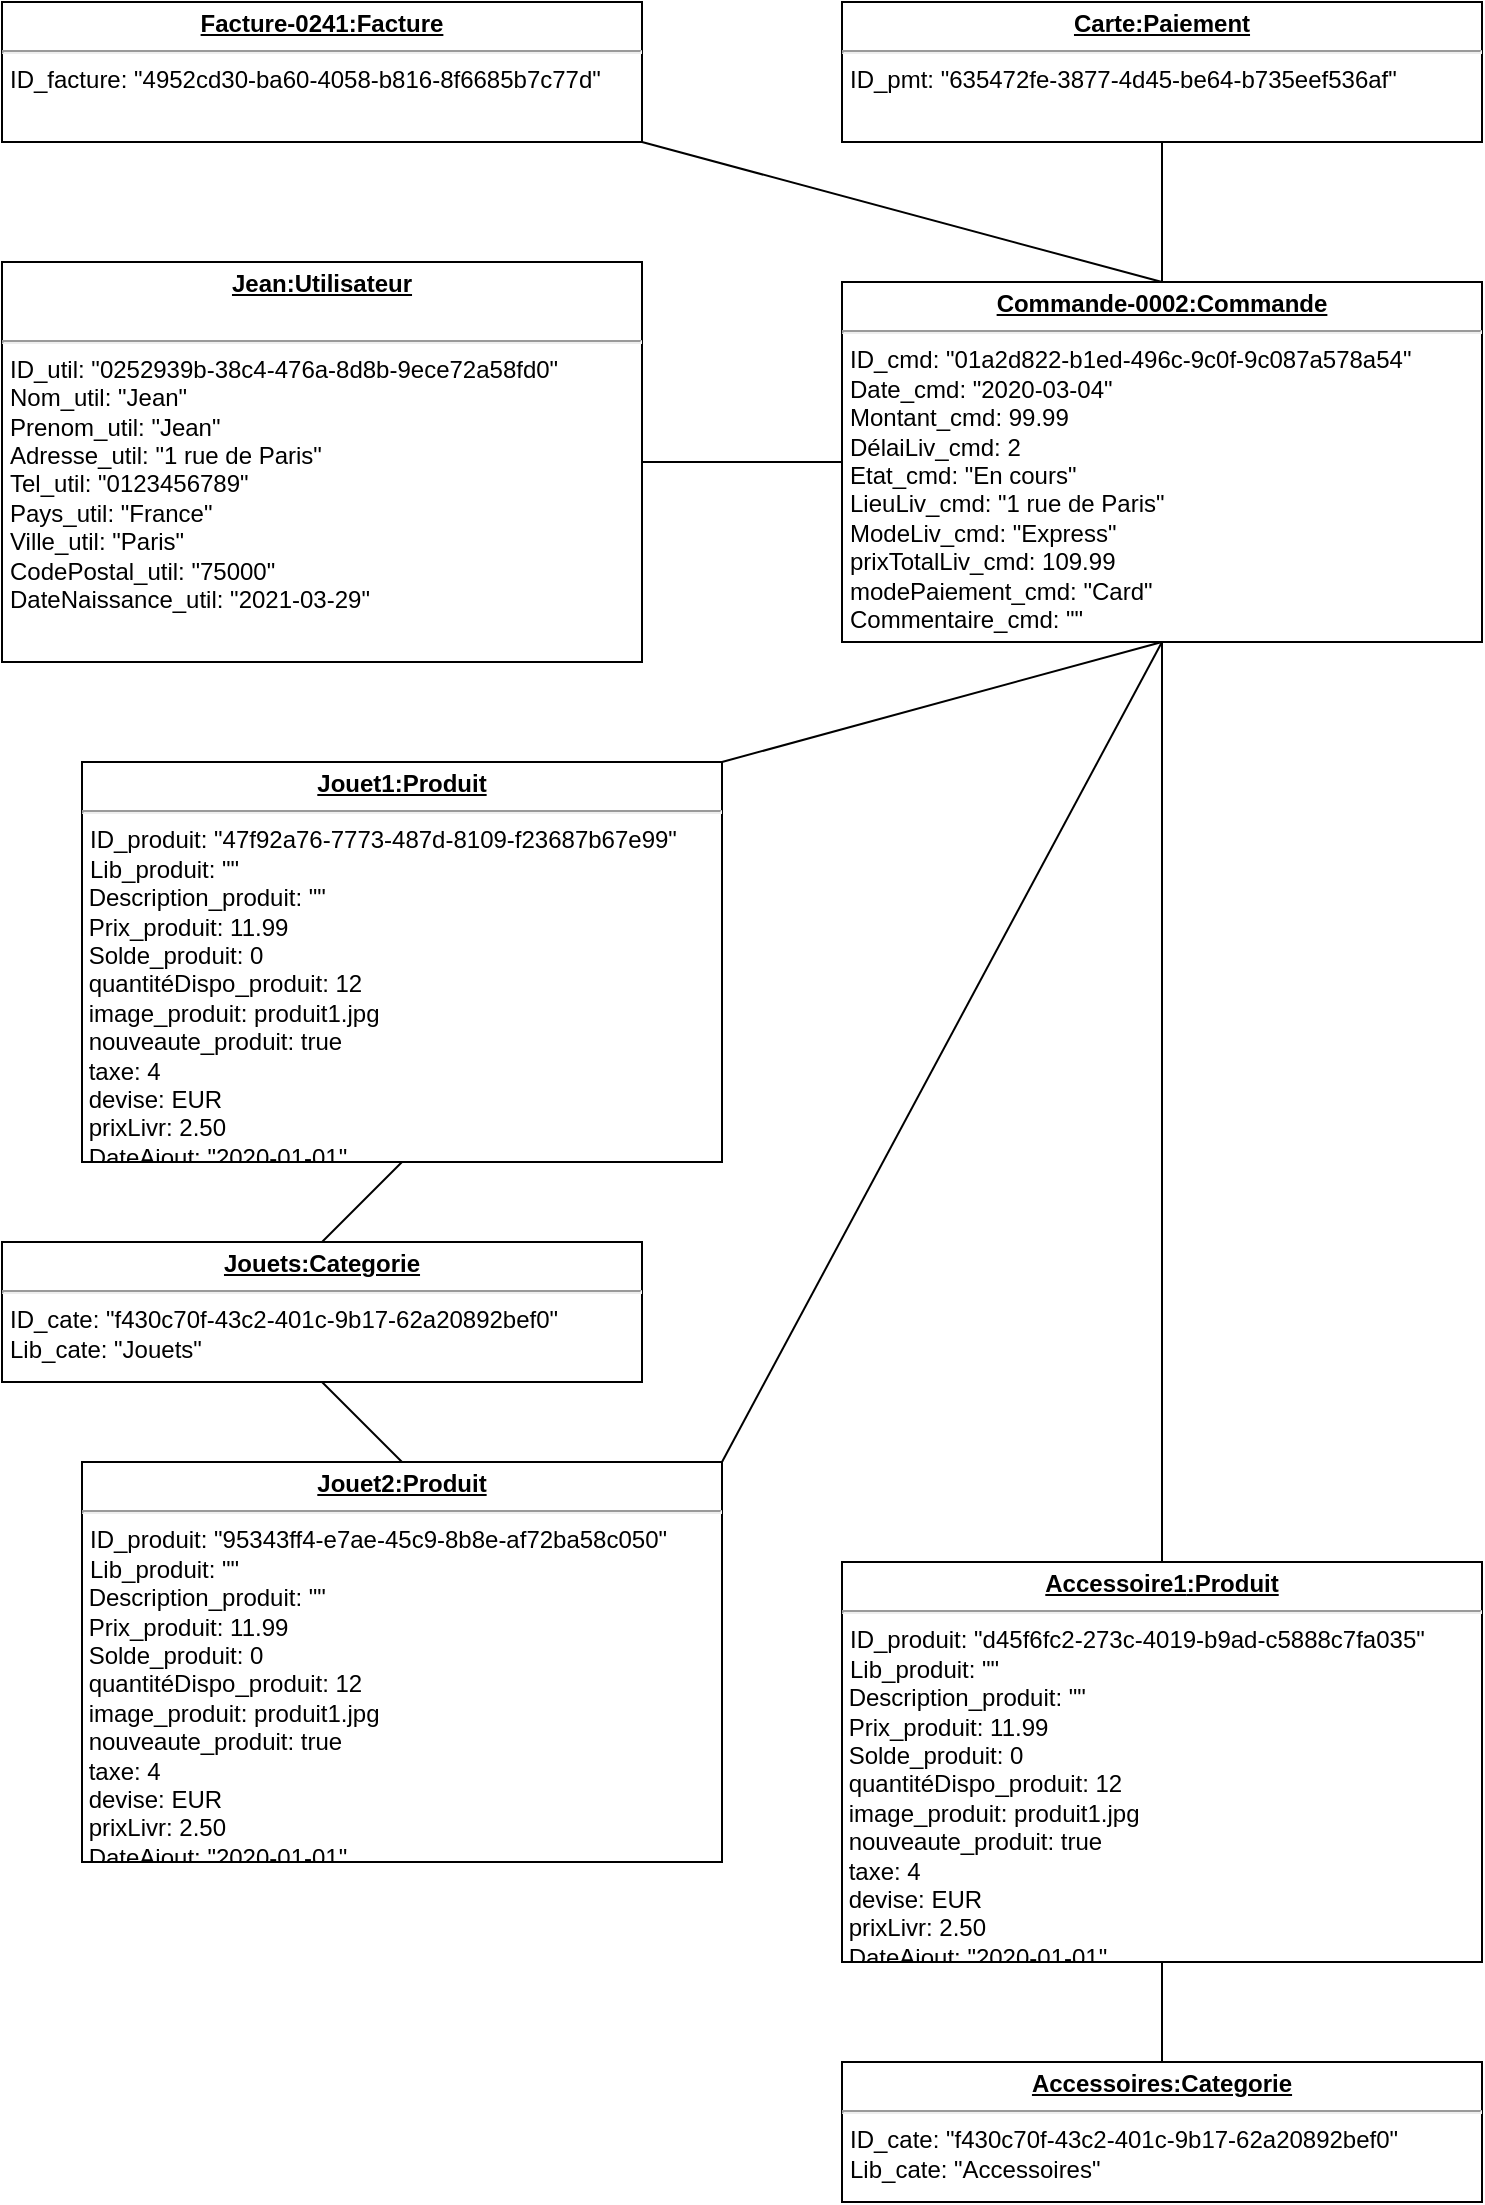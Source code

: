 <mxfile version="14.5.3"><diagram id="DIK-Fk2fW0QYCdq-Jq07" name="Page-1"><mxGraphModel dx="2852" dy="1596" grid="1" gridSize="10" guides="1" tooltips="1" connect="1" arrows="1" fold="1" page="1" pageScale="1" pageWidth="827" pageHeight="1169" math="0" shadow="0"><root><mxCell id="0"/><mxCell id="1" parent="0"/><mxCell id="HqAaclAEAI0iDuoc0Td8-6" style="rounded=0;orthogonalLoop=1;jettySize=auto;html=1;exitX=0.5;exitY=1;exitDx=0;exitDy=0;entryX=0.5;entryY=0;entryDx=0;entryDy=0;startArrow=none;startFill=0;strokeColor=none;" edge="1" parent="1" source="HqAaclAEAI0iDuoc0Td8-3" target="HqAaclAEAI0iDuoc0Td8-4"><mxGeometry relative="1" as="geometry"/></mxCell><mxCell id="HqAaclAEAI0iDuoc0Td8-16" style="edgeStyle=none;rounded=0;orthogonalLoop=1;jettySize=auto;html=1;exitX=1;exitY=0.5;exitDx=0;exitDy=0;entryX=0;entryY=0.5;entryDx=0;entryDy=0;startArrow=none;startFill=0;endArrow=none;endFill=0;strokeColor=#000000;" edge="1" parent="1" source="HqAaclAEAI0iDuoc0Td8-3" target="HqAaclAEAI0iDuoc0Td8-4"><mxGeometry relative="1" as="geometry"/></mxCell><mxCell id="HqAaclAEAI0iDuoc0Td8-3" value="&lt;p style=&quot;margin: 0px ; margin-top: 4px ; text-align: center ; text-decoration: underline&quot;&gt;&lt;b&gt;Jean:Utilisateur&lt;/b&gt;&lt;/p&gt;&lt;br&gt;&lt;hr&gt;&lt;p style=&quot;margin: 0px 0px 0px 4px&quot;&gt;ID_util: &quot;0252939b-38c4-476a-8d8b-9ece72a58fd0&quot;&lt;/p&gt;&lt;p style=&quot;margin: 0px 0px 0px 4px&quot;&gt;Nom_util: &quot;Jean&quot;&lt;br&gt;&lt;/p&gt;&lt;p style=&quot;margin: 0px 0px 0px 4px&quot;&gt;Prenom_util: &quot;Jean&quot;&lt;br&gt;&lt;/p&gt;&lt;p style=&quot;margin: 0px 0px 0px 4px&quot;&gt;Adresse_util: &quot;1 rue de Paris&quot;&lt;br&gt;&lt;/p&gt;&lt;p style=&quot;margin: 0px 0px 0px 4px&quot;&gt;Tel_util: &quot;0123456789&quot;&lt;/p&gt;&lt;p style=&quot;margin: 0px 0px 0px 4px&quot;&gt;Pays_util: &quot;France&quot;&amp;nbsp;&lt;br&gt;&lt;/p&gt;&lt;p style=&quot;margin: 0px 0px 0px 4px&quot;&gt;Ville_util: &quot;Paris&quot;&lt;br&gt;&lt;/p&gt;&lt;p style=&quot;margin: 0px 0px 0px 4px&quot;&gt;CodePostal_util: &quot;75000&quot;&lt;/p&gt;&lt;p style=&quot;margin: 0px 0px 0px 4px&quot;&gt;DateNaissance_util: &quot;2021-03-29&quot;&lt;/p&gt;" style="verticalAlign=top;align=left;overflow=fill;fontSize=12;fontFamily=Helvetica;html=1;" vertex="1" parent="1"><mxGeometry x="40" y="150" width="320" height="200" as="geometry"/></mxCell><mxCell id="HqAaclAEAI0iDuoc0Td8-10" value="" style="edgeStyle=none;rounded=0;orthogonalLoop=1;jettySize=auto;html=1;startArrow=none;startFill=0;endArrow=none;endFill=0;strokeColor=#000000;exitX=0.5;exitY=1;exitDx=0;exitDy=0;entryX=1;entryY=0;entryDx=0;entryDy=0;" edge="1" parent="1" source="HqAaclAEAI0iDuoc0Td8-4" target="HqAaclAEAI0iDuoc0Td8-9"><mxGeometry relative="1" as="geometry"/></mxCell><mxCell id="HqAaclAEAI0iDuoc0Td8-12" style="edgeStyle=none;rounded=0;orthogonalLoop=1;jettySize=auto;html=1;exitX=0.5;exitY=1;exitDx=0;exitDy=0;entryX=1;entryY=0;entryDx=0;entryDy=0;startArrow=none;startFill=0;endArrow=none;endFill=0;strokeColor=#000000;" edge="1" parent="1" source="HqAaclAEAI0iDuoc0Td8-4" target="HqAaclAEAI0iDuoc0Td8-11"><mxGeometry relative="1" as="geometry"/></mxCell><mxCell id="HqAaclAEAI0iDuoc0Td8-4" value="&lt;p style=&quot;margin: 0px ; margin-top: 4px ; text-align: center ; text-decoration: underline&quot;&gt;&lt;b&gt;Commande-0002:Commande&lt;/b&gt;&lt;/p&gt;&lt;hr&gt;&lt;p style=&quot;margin: 0px 0px 0px 4px&quot;&gt;ID_cmd: &quot;01a2d822-b1ed-496c-9c0f-9c087a578a54&quot;&lt;/p&gt;&lt;p style=&quot;margin: 0px 0px 0px 4px&quot;&gt;Date_cmd: &quot;2020-03-04&quot;&lt;br&gt;&lt;/p&gt;&lt;p style=&quot;margin: 0px 0px 0px 4px&quot;&gt;Montant_cmd: 99.99&lt;br&gt;&lt;/p&gt;&lt;p style=&quot;margin: 0px 0px 0px 4px&quot;&gt;DélaiLiv_cmd: 2&lt;br&gt;&lt;/p&gt;&lt;p style=&quot;margin: 0px 0px 0px 4px&quot;&gt;Etat_cmd: &quot;En cours&quot;&lt;br&gt;&lt;/p&gt;&lt;p style=&quot;margin: 0px 0px 0px 4px&quot;&gt;LieuLiv_cmd: &quot;1 rue de Paris&quot;&lt;br&gt;&lt;/p&gt;&lt;p style=&quot;margin: 0px 0px 0px 4px&quot;&gt;ModeLiv_cmd: &quot;Express&quot;&lt;br&gt;&lt;/p&gt;&lt;p style=&quot;margin: 0px 0px 0px 4px&quot;&gt;prixTotalLiv_cmd: 109.99&lt;br&gt;&lt;/p&gt;&lt;p style=&quot;margin: 0px 0px 0px 4px&quot;&gt;modePaiement_cmd: &quot;Card&quot;&lt;br&gt;&lt;/p&gt;&lt;p style=&quot;margin: 0px 0px 0px 4px&quot;&gt;Commentaire_cmd: &quot;&quot;&lt;/p&gt;" style="verticalAlign=top;align=left;overflow=fill;fontSize=12;fontFamily=Helvetica;html=1;" vertex="1" parent="1"><mxGeometry x="460" y="160" width="320" height="180" as="geometry"/></mxCell><mxCell id="HqAaclAEAI0iDuoc0Td8-9" value="&lt;p style=&quot;margin: 0px ; margin-top: 4px ; text-align: center ; text-decoration: underline&quot;&gt;&lt;b&gt;Jouet1:Produit&lt;/b&gt;&lt;/p&gt;&lt;hr&gt;&lt;p style=&quot;margin: 0px 0px 0px 4px&quot;&gt;ID_produit: &quot;47f92a76-7773-487d-8109-f23687b67e99&quot;&lt;/p&gt;&lt;p style=&quot;margin: 0px 0px 0px 4px&quot;&gt;&lt;span&gt;Lib_produit: &quot;&quot;&lt;/span&gt;&lt;br&gt;&lt;/p&gt;&lt;div&gt;&amp;nbsp;Description_produit: &quot;&quot;&lt;br&gt;&lt;/div&gt;&lt;div&gt;&amp;nbsp;Prix_produit: 11.99&lt;br&gt;&lt;/div&gt;&lt;div&gt;&amp;nbsp;Solde_produit: 0&lt;br&gt;&lt;/div&gt;&lt;div&gt;&amp;nbsp;quantitéDispo_produit: 12&lt;br&gt;&lt;/div&gt;&lt;div&gt;&amp;nbsp;image_produit: produit1.jpg&lt;br&gt;&lt;/div&gt;&lt;div&gt;&amp;nbsp;nouveaute_produit: true&lt;br&gt;&lt;/div&gt;&lt;div&gt;&amp;nbsp;taxe: 4&lt;br&gt;&lt;/div&gt;&lt;div&gt;&amp;nbsp;devise: EUR&lt;br&gt;&lt;/div&gt;&lt;div&gt;&amp;nbsp;prixLivr: 2.50&lt;br&gt;&lt;/div&gt;&lt;div&gt;&amp;nbsp;DateAjout: &quot;2020-01-01&quot;&lt;/div&gt;" style="verticalAlign=top;align=left;overflow=fill;fontSize=12;fontFamily=Helvetica;html=1;" vertex="1" parent="1"><mxGeometry x="80" y="400" width="320" height="200" as="geometry"/></mxCell><mxCell id="HqAaclAEAI0iDuoc0Td8-22" style="edgeStyle=none;rounded=0;orthogonalLoop=1;jettySize=auto;html=1;exitX=0.5;exitY=0;exitDx=0;exitDy=0;startArrow=none;startFill=0;endArrow=none;endFill=0;strokeColor=#000000;entryX=0.5;entryY=1;entryDx=0;entryDy=0;" edge="1" parent="1" source="HqAaclAEAI0iDuoc0Td8-11" target="HqAaclAEAI0iDuoc0Td8-18"><mxGeometry relative="1" as="geometry"><mxPoint x="350" y="1040.0" as="targetPoint"/></mxGeometry></mxCell><mxCell id="HqAaclAEAI0iDuoc0Td8-11" value="&lt;p style=&quot;margin: 0px ; margin-top: 4px ; text-align: center ; text-decoration: underline&quot;&gt;&lt;b&gt;Jouet2:Produit&lt;/b&gt;&lt;/p&gt;&lt;hr&gt;&lt;p style=&quot;margin: 0px 0px 0px 4px&quot;&gt;ID_produit: &quot;95343ff4-e7ae-45c9-8b8e-af72ba58c050&quot;&lt;/p&gt;&lt;p style=&quot;margin: 0px 0px 0px 4px&quot;&gt;&lt;span&gt;Lib_produit: &quot;&quot;&lt;/span&gt;&lt;br&gt;&lt;/p&gt;&lt;div&gt;&amp;nbsp;Description_produit: &quot;&quot;&lt;br&gt;&lt;/div&gt;&lt;div&gt;&amp;nbsp;Prix_produit: 11.99&lt;br&gt;&lt;/div&gt;&lt;div&gt;&amp;nbsp;Solde_produit: 0&lt;br&gt;&lt;/div&gt;&lt;div&gt;&amp;nbsp;quantitéDispo_produit: 12&lt;br&gt;&lt;/div&gt;&lt;div&gt;&amp;nbsp;image_produit: produit1.jpg&lt;br&gt;&lt;/div&gt;&lt;div&gt;&amp;nbsp;nouveaute_produit: true&lt;br&gt;&lt;/div&gt;&lt;div&gt;&amp;nbsp;taxe: 4&lt;br&gt;&lt;/div&gt;&lt;div&gt;&amp;nbsp;devise: EUR&lt;br&gt;&lt;/div&gt;&lt;div&gt;&amp;nbsp;prixLivr: 2.50&lt;br&gt;&lt;/div&gt;&lt;div&gt;&amp;nbsp;DateAjout: &quot;2020-01-01&quot;&lt;/div&gt;" style="verticalAlign=top;align=left;overflow=fill;fontSize=12;fontFamily=Helvetica;html=1;" vertex="1" parent="1"><mxGeometry x="80" y="750" width="320" height="200" as="geometry"/></mxCell><mxCell id="HqAaclAEAI0iDuoc0Td8-14" style="edgeStyle=none;rounded=0;orthogonalLoop=1;jettySize=auto;html=1;exitX=0.5;exitY=0;exitDx=0;exitDy=0;entryX=0.5;entryY=1;entryDx=0;entryDy=0;startArrow=none;startFill=0;endArrow=none;endFill=0;strokeColor=#000000;" edge="1" parent="1" source="HqAaclAEAI0iDuoc0Td8-13" target="HqAaclAEAI0iDuoc0Td8-4"><mxGeometry relative="1" as="geometry"/></mxCell><mxCell id="HqAaclAEAI0iDuoc0Td8-13" value="&lt;p style=&quot;margin: 0px ; margin-top: 4px ; text-align: center ; text-decoration: underline&quot;&gt;&lt;b&gt;Accessoire1&lt;/b&gt;&lt;b&gt;:Produit&lt;/b&gt;&lt;/p&gt;&lt;hr&gt;&lt;p style=&quot;margin: 0px 0px 0px 4px&quot;&gt;ID_produit: &quot;d45f6fc2-273c-4019-b9ad-c5888c7fa035&quot;&lt;/p&gt;&lt;p style=&quot;margin: 0px 0px 0px 4px&quot;&gt;&lt;span&gt;Lib_produit: &quot;&quot;&lt;/span&gt;&lt;br&gt;&lt;/p&gt;&lt;div&gt;&amp;nbsp;Description_produit: &quot;&quot;&lt;br&gt;&lt;/div&gt;&lt;div&gt;&amp;nbsp;Prix_produit: 11.99&lt;br&gt;&lt;/div&gt;&lt;div&gt;&amp;nbsp;Solde_produit: 0&lt;br&gt;&lt;/div&gt;&lt;div&gt;&amp;nbsp;quantitéDispo_produit: 12&lt;br&gt;&lt;/div&gt;&lt;div&gt;&amp;nbsp;image_produit: produit1.jpg&lt;br&gt;&lt;/div&gt;&lt;div&gt;&amp;nbsp;nouveaute_produit: true&lt;br&gt;&lt;/div&gt;&lt;div&gt;&amp;nbsp;taxe: 4&lt;br&gt;&lt;/div&gt;&lt;div&gt;&amp;nbsp;devise: EUR&lt;br&gt;&lt;/div&gt;&lt;div&gt;&amp;nbsp;prixLivr: 2.50&lt;br&gt;&lt;/div&gt;&lt;div&gt;&amp;nbsp;DateAjout: &quot;2020-01-01&quot;&lt;/div&gt;" style="verticalAlign=top;align=left;overflow=fill;fontSize=12;fontFamily=Helvetica;html=1;" vertex="1" parent="1"><mxGeometry x="460" y="800" width="320" height="200" as="geometry"/></mxCell><mxCell id="HqAaclAEAI0iDuoc0Td8-21" style="edgeStyle=none;rounded=0;orthogonalLoop=1;jettySize=auto;html=1;exitX=0.5;exitY=0;exitDx=0;exitDy=0;entryX=0.5;entryY=1;entryDx=0;entryDy=0;startArrow=none;startFill=0;endArrow=none;endFill=0;strokeColor=#000000;" edge="1" parent="1" source="HqAaclAEAI0iDuoc0Td8-18" target="HqAaclAEAI0iDuoc0Td8-9"><mxGeometry relative="1" as="geometry"/></mxCell><mxCell id="HqAaclAEAI0iDuoc0Td8-18" value="&lt;p style=&quot;margin: 0px ; margin-top: 4px ; text-align: center ; text-decoration: underline&quot;&gt;&lt;b&gt;Jouets:Categorie&lt;/b&gt;&lt;/p&gt;&lt;hr&gt;&lt;p style=&quot;margin: 0px 0px 0px 4px&quot;&gt;ID_cate: &quot;f430c70f-43c2-401c-9b17-62a20892bef0&quot;&lt;/p&gt;&lt;p style=&quot;margin: 0px 0px 0px 4px&quot;&gt;&lt;span&gt;Lib_cate: &quot;Jouets&quot;&lt;/span&gt;&lt;br&gt;&lt;/p&gt;&lt;div&gt;&lt;/div&gt;" style="verticalAlign=top;align=left;overflow=fill;fontSize=12;fontFamily=Helvetica;html=1;" vertex="1" parent="1"><mxGeometry x="40" y="640" width="320" height="70" as="geometry"/></mxCell><mxCell id="HqAaclAEAI0iDuoc0Td8-20" style="edgeStyle=none;rounded=0;orthogonalLoop=1;jettySize=auto;html=1;exitX=0.5;exitY=0;exitDx=0;exitDy=0;entryX=0.5;entryY=1;entryDx=0;entryDy=0;startArrow=none;startFill=0;endArrow=none;endFill=0;strokeColor=#000000;" edge="1" parent="1" source="HqAaclAEAI0iDuoc0Td8-19" target="HqAaclAEAI0iDuoc0Td8-13"><mxGeometry relative="1" as="geometry"/></mxCell><mxCell id="HqAaclAEAI0iDuoc0Td8-19" value="&lt;p style=&quot;margin: 0px ; margin-top: 4px ; text-align: center ; text-decoration: underline&quot;&gt;&lt;b&gt;Accessoires:Categorie&lt;/b&gt;&lt;/p&gt;&lt;hr&gt;&lt;p style=&quot;margin: 0px 0px 0px 4px&quot;&gt;ID_cate: &quot;f430c70f-43c2-401c-9b17-62a20892bef0&quot;&lt;/p&gt;&lt;p style=&quot;margin: 0px 0px 0px 4px&quot;&gt;&lt;span&gt;Lib_cate: &quot;Accessoires&quot;&lt;/span&gt;&lt;br&gt;&lt;/p&gt;&lt;div&gt;&lt;/div&gt;" style="verticalAlign=top;align=left;overflow=fill;fontSize=12;fontFamily=Helvetica;html=1;" vertex="1" parent="1"><mxGeometry x="460" y="1050" width="320" height="70" as="geometry"/></mxCell><mxCell id="HqAaclAEAI0iDuoc0Td8-25" style="edgeStyle=none;rounded=0;orthogonalLoop=1;jettySize=auto;html=1;exitX=0.5;exitY=1;exitDx=0;exitDy=0;entryX=0.5;entryY=0;entryDx=0;entryDy=0;startArrow=none;startFill=0;endArrow=none;endFill=0;strokeColor=#000000;" edge="1" parent="1" source="HqAaclAEAI0iDuoc0Td8-24" target="HqAaclAEAI0iDuoc0Td8-4"><mxGeometry relative="1" as="geometry"/></mxCell><mxCell id="HqAaclAEAI0iDuoc0Td8-24" value="&lt;p style=&quot;margin: 0px ; margin-top: 4px ; text-align: center ; text-decoration: underline&quot;&gt;&lt;b&gt;Carte:Paiement&lt;/b&gt;&lt;/p&gt;&lt;hr&gt;&lt;p style=&quot;margin: 0px 0px 0px 4px&quot;&gt;ID_pmt: &quot;635472fe-3877-4d45-be64-b735eef536af&quot;&lt;/p&gt;&lt;div&gt;&lt;/div&gt;" style="verticalAlign=top;align=left;overflow=fill;fontSize=12;fontFamily=Helvetica;html=1;" vertex="1" parent="1"><mxGeometry x="460" y="20" width="320" height="70" as="geometry"/></mxCell><mxCell id="HqAaclAEAI0iDuoc0Td8-27" style="edgeStyle=none;rounded=0;orthogonalLoop=1;jettySize=auto;html=1;exitX=1;exitY=1;exitDx=0;exitDy=0;entryX=0.5;entryY=0;entryDx=0;entryDy=0;startArrow=none;startFill=0;endArrow=none;endFill=0;strokeColor=#000000;" edge="1" parent="1" source="HqAaclAEAI0iDuoc0Td8-26" target="HqAaclAEAI0iDuoc0Td8-4"><mxGeometry relative="1" as="geometry"/></mxCell><mxCell id="HqAaclAEAI0iDuoc0Td8-26" value="&lt;p style=&quot;margin: 0px ; margin-top: 4px ; text-align: center ; text-decoration: underline&quot;&gt;&lt;b&gt;Facture-0241:Facture&lt;/b&gt;&lt;/p&gt;&lt;hr&gt;&lt;p style=&quot;margin: 0px 0px 0px 4px&quot;&gt;ID_facture: &quot;4952cd30-ba60-4058-b816-8f6685b7c77d&quot;&lt;/p&gt;" style="verticalAlign=top;align=left;overflow=fill;fontSize=12;fontFamily=Helvetica;html=1;" vertex="1" parent="1"><mxGeometry x="40" y="20" width="320" height="70" as="geometry"/></mxCell></root></mxGraphModel></diagram></mxfile>
